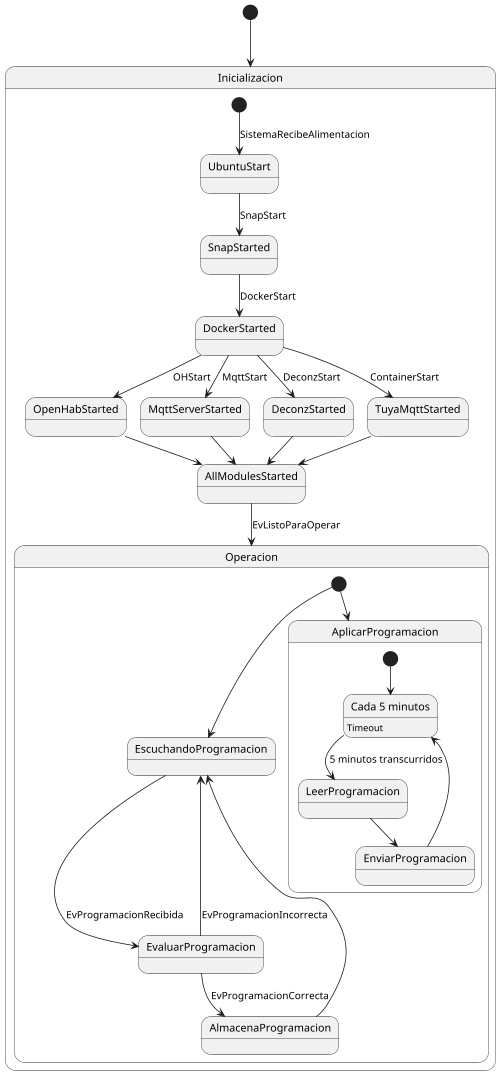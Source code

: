 @startuml
scale 500 width
[*] --> Inicializacion

state Inicializacion {
  [*] --> UbuntuStart: SistemaRecibeAlimentacion
  UbuntuStart --> SnapStarted : SnapStart
  SnapStarted --> DockerStarted : DockerStart
  DockerStarted --> OpenHabStarted: OHStart
  DockerStarted --> MqttServerStarted: MqttStart
  DockerStarted --> DeconzStarted: DeconzStart
  DockerStarted --> TuyaMqttStarted: ContainerStart
  OpenHabStarted --> AllModulesStarted
  MqttServerStarted --> AllModulesStarted
  DeconzStarted --> AllModulesStarted
  TuyaMqttStarted --> AllModulesStarted
  AllModulesStarted --> Operacion: EvListoParaOperar
}

state Operacion {
  [*] --> EscuchandoProgramacion
  [*] --> AplicarProgramacion
  EscuchandoProgramacion --> EvaluarProgramacion: EvProgramacionRecibida
  EvaluarProgramacion --> AlmacenaProgramacion: EvProgramacionCorrecta
  EvaluarProgramacion --> EscuchandoProgramacion: EvProgramacionIncorrecta
  AlmacenaProgramacion --> EscuchandoProgramacion

  state AplicarProgramacion {
    state "Cada 5 minutos" as long1
    long1 : Timeout
    [*] --> long1
    long1 -->  LeerProgramacion: 5 minutos transcurridos
    LeerProgramacion --> EnviarProgramacion
    EnviarProgramacion --> long1
  }
}
@enduml